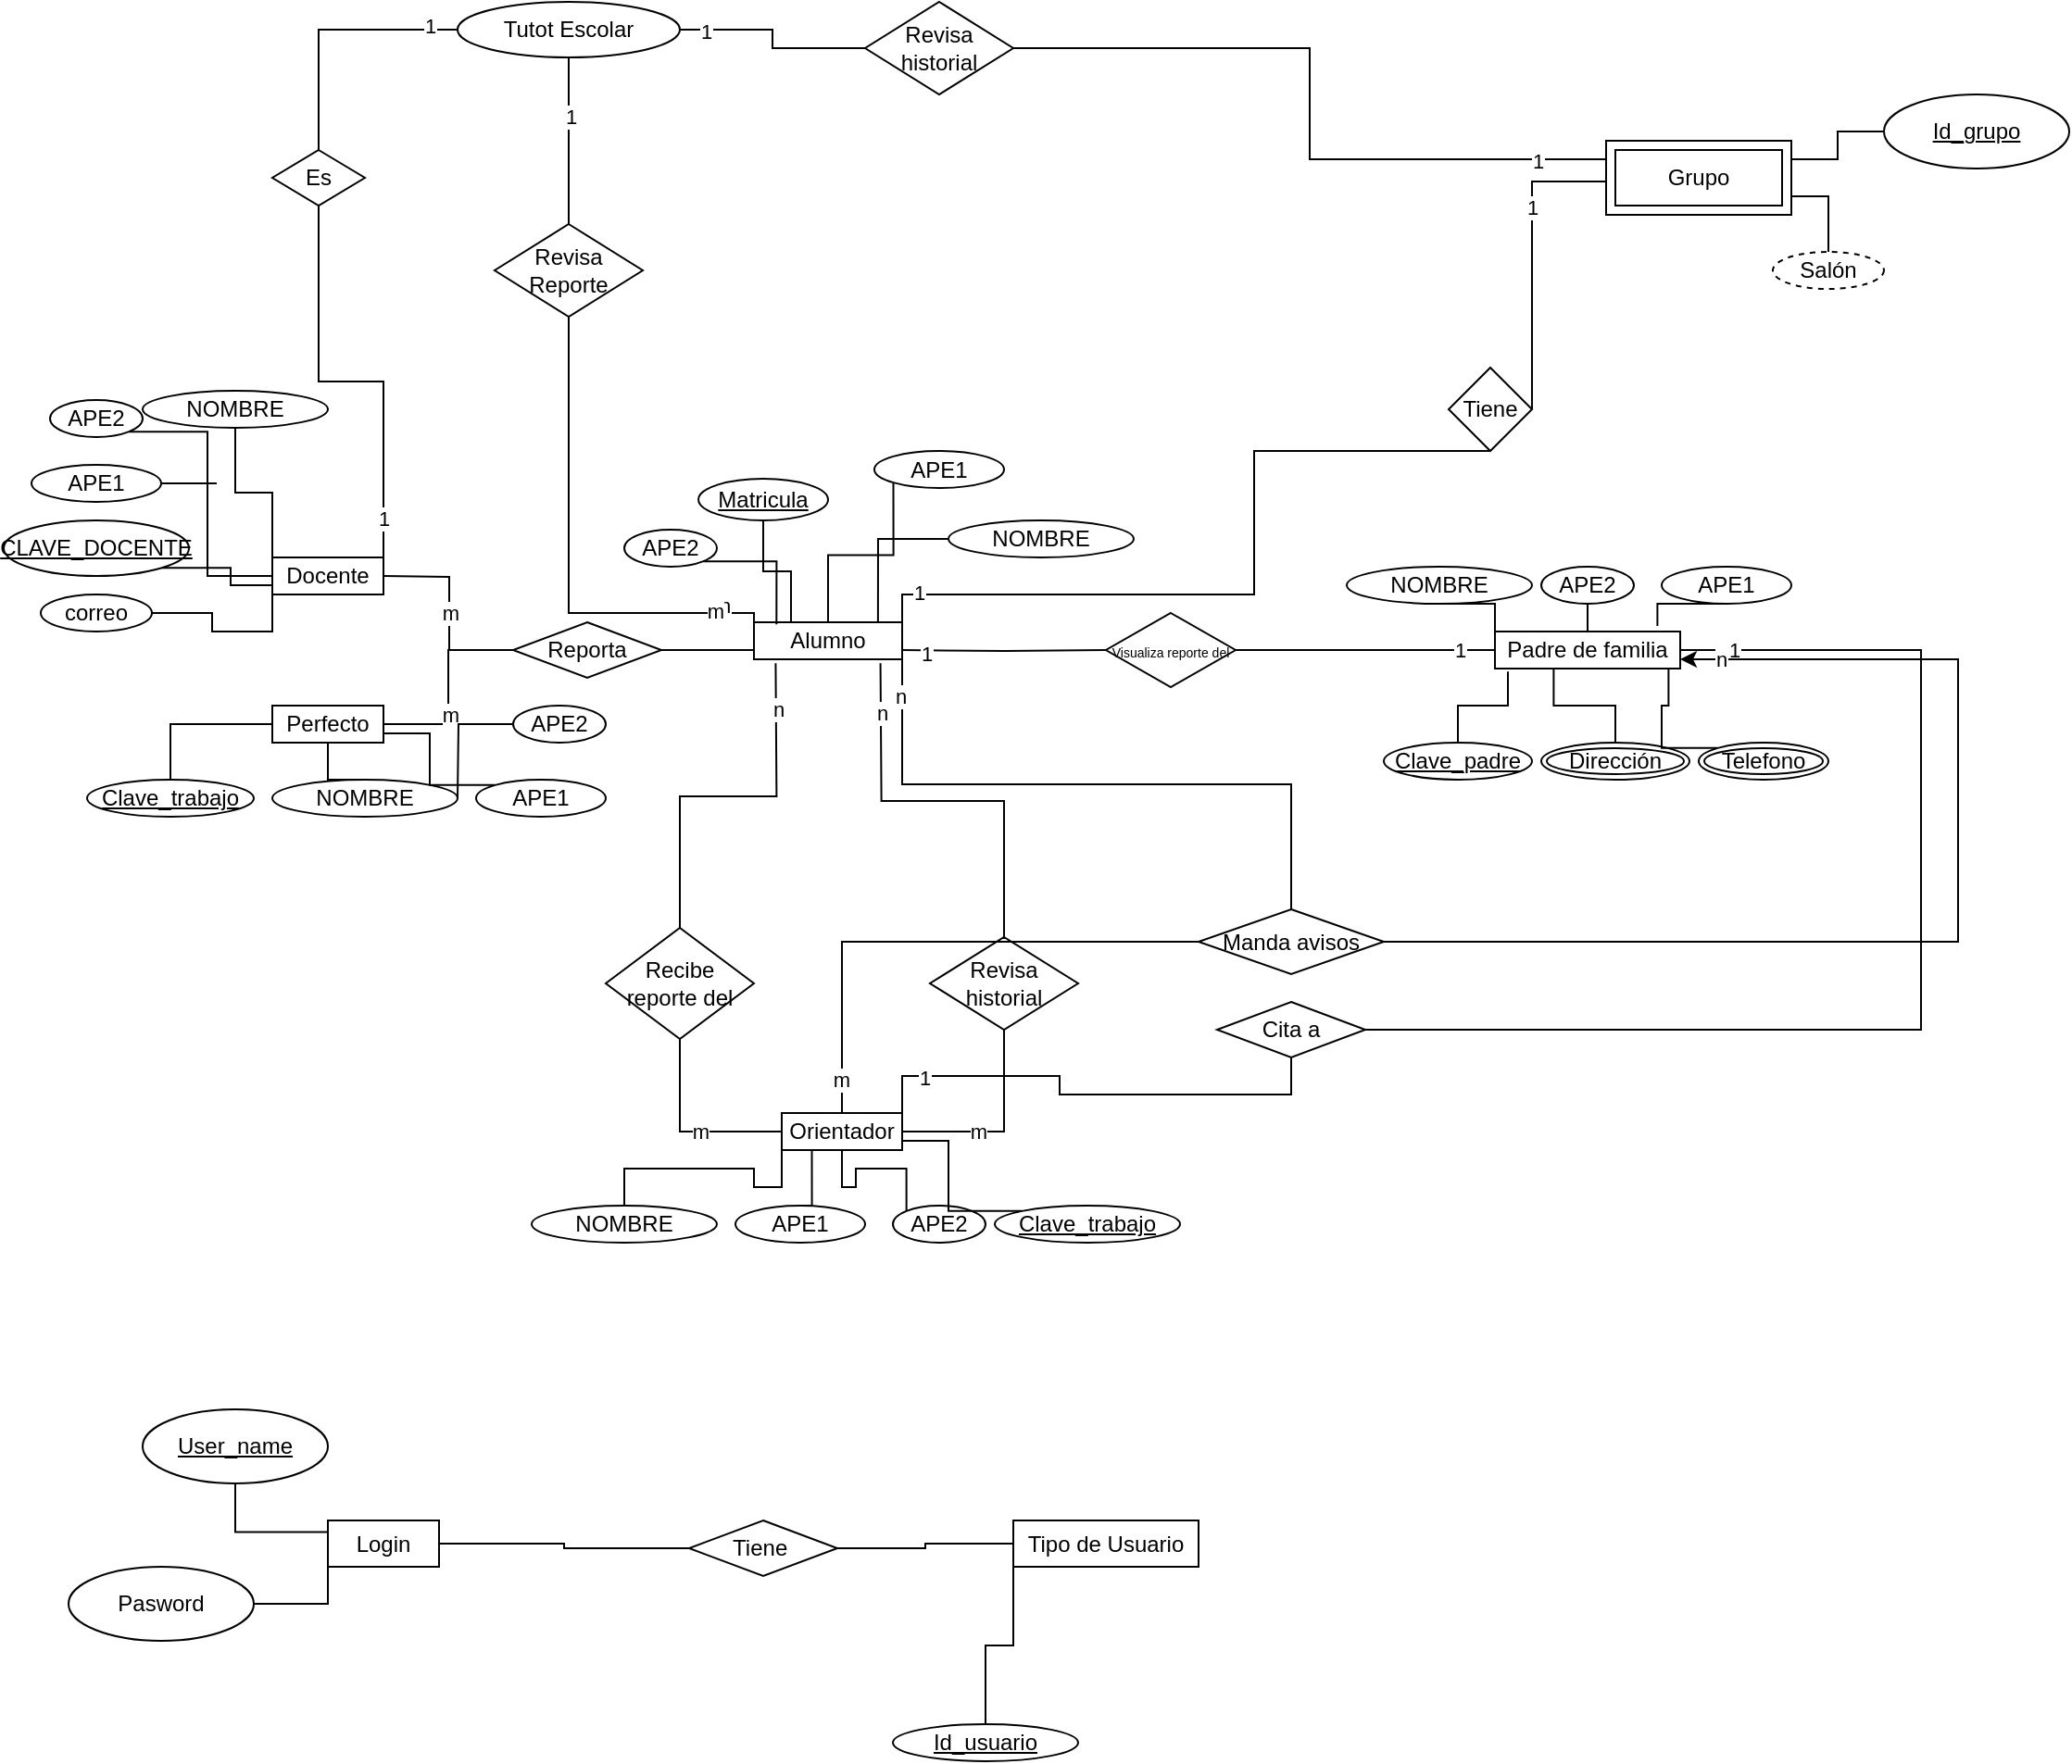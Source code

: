<mxfile version="21.2.1" type="github">
  <diagram id="R2lEEEUBdFMjLlhIrx00" name="Page-1">
    <mxGraphModel dx="1812" dy="1716" grid="1" gridSize="10" guides="1" tooltips="1" connect="1" arrows="1" fold="1" page="1" pageScale="1" pageWidth="850" pageHeight="1100" math="0" shadow="0" extFonts="Permanent Marker^https://fonts.googleapis.com/css?family=Permanent+Marker">
      <root>
        <mxCell id="0" />
        <mxCell id="1" parent="0" />
        <mxCell id="TIXlhMu91rHj0SqQOW6h-40" value="m" style="edgeStyle=orthogonalEdgeStyle;rounded=0;orthogonalLoop=1;jettySize=auto;html=1;exitX=1;exitY=0.5;exitDx=0;exitDy=0;entryX=0;entryY=0.5;entryDx=0;entryDy=0;endArrow=none;endFill=0;" edge="1" parent="1" target="TIXlhMu91rHj0SqQOW6h-2">
          <mxGeometry relative="1" as="geometry">
            <mxPoint x="120" y="80" as="sourcePoint" />
          </mxGeometry>
        </mxCell>
        <mxCell id="TIXlhMu91rHj0SqQOW6h-42" style="edgeStyle=orthogonalEdgeStyle;rounded=0;orthogonalLoop=1;jettySize=auto;html=1;exitX=1;exitY=0.5;exitDx=0;exitDy=0;entryX=0;entryY=0.5;entryDx=0;entryDy=0;endArrow=none;endFill=0;" edge="1" parent="1" source="TIXlhMu91rHj0SqQOW6h-2">
          <mxGeometry relative="1" as="geometry">
            <mxPoint x="320" y="120" as="targetPoint" />
          </mxGeometry>
        </mxCell>
        <mxCell id="TIXlhMu91rHj0SqQOW6h-2" value="Reporta" style="shape=rhombus;perimeter=rhombusPerimeter;whiteSpace=wrap;html=1;align=center;" vertex="1" parent="1">
          <mxGeometry x="190" y="105" width="80" height="30" as="geometry" />
        </mxCell>
        <mxCell id="TIXlhMu91rHj0SqQOW6h-47" style="edgeStyle=orthogonalEdgeStyle;rounded=0;orthogonalLoop=1;jettySize=auto;html=1;entryX=0;entryY=0.5;entryDx=0;entryDy=0;endArrow=none;endFill=0;" edge="1" parent="1" target="TIXlhMu91rHj0SqQOW6h-4">
          <mxGeometry relative="1" as="geometry">
            <mxPoint x="400" y="120" as="sourcePoint" />
          </mxGeometry>
        </mxCell>
        <mxCell id="TIXlhMu91rHj0SqQOW6h-89" value="1" style="edgeLabel;html=1;align=center;verticalAlign=middle;resizable=0;points=[];" vertex="1" connectable="0" parent="TIXlhMu91rHj0SqQOW6h-47">
          <mxGeometry x="-0.764" y="-2" relative="1" as="geometry">
            <mxPoint as="offset" />
          </mxGeometry>
        </mxCell>
        <mxCell id="TIXlhMu91rHj0SqQOW6h-52" style="edgeStyle=orthogonalEdgeStyle;rounded=0;orthogonalLoop=1;jettySize=auto;html=1;exitX=1;exitY=0.5;exitDx=0;exitDy=0;endArrow=none;endFill=0;" edge="1" parent="1" source="TIXlhMu91rHj0SqQOW6h-4" target="TIXlhMu91rHj0SqQOW6h-51">
          <mxGeometry relative="1" as="geometry" />
        </mxCell>
        <mxCell id="TIXlhMu91rHj0SqQOW6h-90" value="1" style="edgeLabel;html=1;align=center;verticalAlign=middle;resizable=0;points=[];" vertex="1" connectable="0" parent="TIXlhMu91rHj0SqQOW6h-52">
          <mxGeometry x="0.729" relative="1" as="geometry">
            <mxPoint as="offset" />
          </mxGeometry>
        </mxCell>
        <mxCell id="TIXlhMu91rHj0SqQOW6h-4" value="&lt;font style=&quot;font-size: 7px;&quot;&gt;Visualiza reporte del&lt;/font&gt;" style="rhombus;whiteSpace=wrap;html=1;" vertex="1" parent="1">
          <mxGeometry x="510" y="100" width="70" height="40" as="geometry" />
        </mxCell>
        <mxCell id="TIXlhMu91rHj0SqQOW6h-5" style="edgeStyle=orthogonalEdgeStyle;rounded=0;orthogonalLoop=1;jettySize=auto;html=1;exitX=0.5;exitY=1;exitDx=0;exitDy=0;" edge="1" parent="1" source="TIXlhMu91rHj0SqQOW6h-4" target="TIXlhMu91rHj0SqQOW6h-4">
          <mxGeometry relative="1" as="geometry" />
        </mxCell>
        <mxCell id="TIXlhMu91rHj0SqQOW6h-44" style="edgeStyle=orthogonalEdgeStyle;rounded=0;orthogonalLoop=1;jettySize=auto;html=1;exitX=0;exitY=0.5;exitDx=0;exitDy=0;entryX=0.5;entryY=1;entryDx=0;entryDy=0;endArrow=none;endFill=0;" edge="1" parent="1" source="TIXlhMu91rHj0SqQOW6h-53" target="TIXlhMu91rHj0SqQOW6h-8">
          <mxGeometry relative="1" as="geometry">
            <mxPoint x="320" y="385" as="sourcePoint" />
          </mxGeometry>
        </mxCell>
        <mxCell id="TIXlhMu91rHj0SqQOW6h-79" value="m" style="edgeLabel;html=1;align=center;verticalAlign=middle;resizable=0;points=[];" vertex="1" connectable="0" parent="TIXlhMu91rHj0SqQOW6h-44">
          <mxGeometry x="-0.162" relative="1" as="geometry">
            <mxPoint as="offset" />
          </mxGeometry>
        </mxCell>
        <mxCell id="TIXlhMu91rHj0SqQOW6h-45" style="edgeStyle=orthogonalEdgeStyle;rounded=0;orthogonalLoop=1;jettySize=auto;html=1;exitX=1;exitY=0.5;exitDx=0;exitDy=0;entryX=0.5;entryY=1;entryDx=0;entryDy=0;endArrow=none;endFill=0;" edge="1" parent="1" source="TIXlhMu91rHj0SqQOW6h-53" target="TIXlhMu91rHj0SqQOW6h-14">
          <mxGeometry relative="1" as="geometry">
            <mxPoint x="415" y="385" as="sourcePoint" />
          </mxGeometry>
        </mxCell>
        <mxCell id="TIXlhMu91rHj0SqQOW6h-80" value="m" style="edgeLabel;html=1;align=center;verticalAlign=middle;resizable=0;points=[];" vertex="1" connectable="0" parent="TIXlhMu91rHj0SqQOW6h-45">
          <mxGeometry x="-0.255" relative="1" as="geometry">
            <mxPoint as="offset" />
          </mxGeometry>
        </mxCell>
        <mxCell id="TIXlhMu91rHj0SqQOW6h-43" style="edgeStyle=orthogonalEdgeStyle;rounded=0;orthogonalLoop=1;jettySize=auto;html=1;exitX=0.5;exitY=0;exitDx=0;exitDy=0;entryX=0;entryY=1;entryDx=0;entryDy=0;endArrow=none;endFill=0;" edge="1" parent="1" source="TIXlhMu91rHj0SqQOW6h-8">
          <mxGeometry relative="1" as="geometry">
            <mxPoint x="331.716" y="127.071" as="targetPoint" />
          </mxGeometry>
        </mxCell>
        <mxCell id="TIXlhMu91rHj0SqQOW6h-78" value="n" style="edgeLabel;html=1;align=center;verticalAlign=middle;resizable=0;points=[];" vertex="1" connectable="0" parent="TIXlhMu91rHj0SqQOW6h-43">
          <mxGeometry x="0.744" y="-1" relative="1" as="geometry">
            <mxPoint as="offset" />
          </mxGeometry>
        </mxCell>
        <mxCell id="TIXlhMu91rHj0SqQOW6h-8" value="Recibe reporte del" style="rhombus;whiteSpace=wrap;html=1;" vertex="1" parent="1">
          <mxGeometry x="240" y="270" width="80" height="60" as="geometry" />
        </mxCell>
        <mxCell id="TIXlhMu91rHj0SqQOW6h-41" style="edgeStyle=orthogonalEdgeStyle;rounded=0;orthogonalLoop=1;jettySize=auto;html=1;entryX=0;entryY=0.5;entryDx=0;entryDy=0;endArrow=none;endFill=0;exitX=1;exitY=0.5;exitDx=0;exitDy=0;" edge="1" parent="1" source="TIXlhMu91rHj0SqQOW6h-48" target="TIXlhMu91rHj0SqQOW6h-2">
          <mxGeometry relative="1" as="geometry">
            <mxPoint x="140" y="160" as="sourcePoint" />
          </mxGeometry>
        </mxCell>
        <mxCell id="TIXlhMu91rHj0SqQOW6h-82" value="m" style="edgeLabel;html=1;align=center;verticalAlign=middle;resizable=0;points=[];" vertex="1" connectable="0" parent="TIXlhMu91rHj0SqQOW6h-41">
          <mxGeometry x="-0.273" y="-1" relative="1" as="geometry">
            <mxPoint as="offset" />
          </mxGeometry>
        </mxCell>
        <mxCell id="TIXlhMu91rHj0SqQOW6h-66" style="edgeStyle=orthogonalEdgeStyle;rounded=0;orthogonalLoop=1;jettySize=auto;html=1;exitX=1;exitY=0.5;exitDx=0;exitDy=0;entryX=0;entryY=0.5;entryDx=0;entryDy=0;endArrow=none;endFill=0;" edge="1" parent="1" source="TIXlhMu91rHj0SqQOW6h-11" target="TIXlhMu91rHj0SqQOW6h-17">
          <mxGeometry relative="1" as="geometry" />
        </mxCell>
        <mxCell id="TIXlhMu91rHj0SqQOW6h-73" value="1" style="edgeLabel;html=1;align=center;verticalAlign=middle;resizable=0;points=[];" vertex="1" connectable="0" parent="TIXlhMu91rHj0SqQOW6h-66">
          <mxGeometry x="-0.746" y="-1" relative="1" as="geometry">
            <mxPoint as="offset" />
          </mxGeometry>
        </mxCell>
        <mxCell id="TIXlhMu91rHj0SqQOW6h-83" style="edgeStyle=orthogonalEdgeStyle;rounded=0;orthogonalLoop=1;jettySize=auto;html=1;exitX=0.5;exitY=1;exitDx=0;exitDy=0;entryX=0.5;entryY=0;entryDx=0;entryDy=0;endArrow=none;endFill=0;" edge="1" parent="1" source="TIXlhMu91rHj0SqQOW6h-11" target="TIXlhMu91rHj0SqQOW6h-13">
          <mxGeometry relative="1" as="geometry" />
        </mxCell>
        <mxCell id="TIXlhMu91rHj0SqQOW6h-85" value="1" style="edgeLabel;html=1;align=center;verticalAlign=middle;resizable=0;points=[];" vertex="1" connectable="0" parent="TIXlhMu91rHj0SqQOW6h-83">
          <mxGeometry x="-0.289" y="1" relative="1" as="geometry">
            <mxPoint as="offset" />
          </mxGeometry>
        </mxCell>
        <mxCell id="TIXlhMu91rHj0SqQOW6h-11" value="Tutot Escolar" style="ellipse;whiteSpace=wrap;html=1;" vertex="1" parent="1">
          <mxGeometry x="160" y="-230" width="120" height="30" as="geometry" />
        </mxCell>
        <mxCell id="TIXlhMu91rHj0SqQOW6h-68" style="edgeStyle=orthogonalEdgeStyle;rounded=0;orthogonalLoop=1;jettySize=auto;html=1;exitX=0.5;exitY=0;exitDx=0;exitDy=0;entryX=0;entryY=0.5;entryDx=0;entryDy=0;endArrow=none;endFill=0;" edge="1" parent="1" source="TIXlhMu91rHj0SqQOW6h-12" target="TIXlhMu91rHj0SqQOW6h-11">
          <mxGeometry relative="1" as="geometry" />
        </mxCell>
        <mxCell id="TIXlhMu91rHj0SqQOW6h-75" value="1" style="edgeLabel;html=1;align=center;verticalAlign=middle;resizable=0;points=[];" vertex="1" connectable="0" parent="TIXlhMu91rHj0SqQOW6h-68">
          <mxGeometry x="0.786" y="2" relative="1" as="geometry">
            <mxPoint as="offset" />
          </mxGeometry>
        </mxCell>
        <mxCell id="TIXlhMu91rHj0SqQOW6h-12" value="Es" style="rhombus;whiteSpace=wrap;html=1;" vertex="1" parent="1">
          <mxGeometry x="60" y="-150" width="50" height="30" as="geometry" />
        </mxCell>
        <mxCell id="TIXlhMu91rHj0SqQOW6h-58" style="edgeStyle=orthogonalEdgeStyle;rounded=0;orthogonalLoop=1;jettySize=auto;html=1;exitX=0.5;exitY=1;exitDx=0;exitDy=0;entryX=0.1;entryY=0.05;entryDx=0;entryDy=0;entryPerimeter=0;endArrow=none;endFill=0;" edge="1" parent="1" source="TIXlhMu91rHj0SqQOW6h-13" target="TIXlhMu91rHj0SqQOW6h-50">
          <mxGeometry relative="1" as="geometry">
            <Array as="points">
              <mxPoint x="220" y="100" />
              <mxPoint x="320" y="100" />
              <mxPoint x="320" y="106" />
            </Array>
          </mxGeometry>
        </mxCell>
        <mxCell id="TIXlhMu91rHj0SqQOW6h-77" value="n" style="edgeLabel;html=1;align=center;verticalAlign=middle;resizable=0;points=[];" vertex="1" connectable="0" parent="TIXlhMu91rHj0SqQOW6h-58">
          <mxGeometry x="0.777" y="4" relative="1" as="geometry">
            <mxPoint as="offset" />
          </mxGeometry>
        </mxCell>
        <mxCell id="TIXlhMu91rHj0SqQOW6h-86" value="m" style="edgeLabel;html=1;align=center;verticalAlign=middle;resizable=0;points=[];" vertex="1" connectable="0" parent="TIXlhMu91rHj0SqQOW6h-58">
          <mxGeometry x="0.745" y="1" relative="1" as="geometry">
            <mxPoint as="offset" />
          </mxGeometry>
        </mxCell>
        <mxCell id="TIXlhMu91rHj0SqQOW6h-13" value="Revisa Reporte" style="rhombus;whiteSpace=wrap;html=1;" vertex="1" parent="1">
          <mxGeometry x="180" y="-110" width="80" height="50" as="geometry" />
        </mxCell>
        <mxCell id="TIXlhMu91rHj0SqQOW6h-46" style="edgeStyle=orthogonalEdgeStyle;rounded=0;orthogonalLoop=1;jettySize=auto;html=1;exitX=0.5;exitY=0;exitDx=0;exitDy=0;entryX=1;entryY=1;entryDx=0;entryDy=0;endArrow=none;endFill=0;" edge="1" parent="1" source="TIXlhMu91rHj0SqQOW6h-14">
          <mxGeometry relative="1" as="geometry">
            <mxPoint x="388.284" y="127.071" as="targetPoint" />
          </mxGeometry>
        </mxCell>
        <mxCell id="TIXlhMu91rHj0SqQOW6h-81" value="n" style="edgeLabel;html=1;align=center;verticalAlign=middle;resizable=0;points=[];" vertex="1" connectable="0" parent="TIXlhMu91rHj0SqQOW6h-46">
          <mxGeometry x="0.749" relative="1" as="geometry">
            <mxPoint as="offset" />
          </mxGeometry>
        </mxCell>
        <mxCell id="TIXlhMu91rHj0SqQOW6h-14" value="Revisa historial" style="rhombus;whiteSpace=wrap;html=1;" vertex="1" parent="1">
          <mxGeometry x="415" y="275" width="80" height="50" as="geometry" />
        </mxCell>
        <mxCell id="TIXlhMu91rHj0SqQOW6h-64" style="edgeStyle=orthogonalEdgeStyle;rounded=0;orthogonalLoop=1;jettySize=auto;html=1;exitX=1;exitY=0.5;exitDx=0;exitDy=0;entryX=0;entryY=0.5;entryDx=0;entryDy=0;endArrow=none;endFill=0;" edge="1" parent="1" source="TIXlhMu91rHj0SqQOW6h-15" target="TIXlhMu91rHj0SqQOW6h-161">
          <mxGeometry relative="1" as="geometry">
            <mxPoint x="768.52" y="-133.019" as="targetPoint" />
            <Array as="points">
              <mxPoint x="740" y="-133" />
              <mxPoint x="780" y="-133" />
            </Array>
          </mxGeometry>
        </mxCell>
        <mxCell id="TIXlhMu91rHj0SqQOW6h-88" value="1" style="edgeLabel;html=1;align=center;verticalAlign=middle;resizable=0;points=[];" vertex="1" connectable="0" parent="TIXlhMu91rHj0SqQOW6h-64">
          <mxGeometry x="0.327" relative="1" as="geometry">
            <mxPoint as="offset" />
          </mxGeometry>
        </mxCell>
        <mxCell id="TIXlhMu91rHj0SqQOW6h-15" value="Tiene" style="rhombus;whiteSpace=wrap;html=1;" vertex="1" parent="1">
          <mxGeometry x="695" y="-32.5" width="45" height="45" as="geometry" />
        </mxCell>
        <mxCell id="TIXlhMu91rHj0SqQOW6h-65" style="edgeStyle=orthogonalEdgeStyle;rounded=0;orthogonalLoop=1;jettySize=auto;html=1;exitX=1;exitY=0.5;exitDx=0;exitDy=0;entryX=0;entryY=0.25;entryDx=0;entryDy=0;endArrow=none;endFill=0;" edge="1" parent="1" source="TIXlhMu91rHj0SqQOW6h-17" target="TIXlhMu91rHj0SqQOW6h-161">
          <mxGeometry relative="1" as="geometry">
            <mxPoint x="768.52" y="-146.981" as="targetPoint" />
          </mxGeometry>
        </mxCell>
        <mxCell id="TIXlhMu91rHj0SqQOW6h-71" value="1" style="edgeLabel;html=1;align=center;verticalAlign=middle;resizable=0;points=[];" vertex="1" connectable="0" parent="TIXlhMu91rHj0SqQOW6h-65">
          <mxGeometry x="0.803" y="-1" relative="1" as="geometry">
            <mxPoint as="offset" />
          </mxGeometry>
        </mxCell>
        <mxCell id="TIXlhMu91rHj0SqQOW6h-17" value="Revisa historial" style="rhombus;whiteSpace=wrap;html=1;" vertex="1" parent="1">
          <mxGeometry x="380" y="-230" width="80" height="50" as="geometry" />
        </mxCell>
        <mxCell id="TIXlhMu91rHj0SqQOW6h-57" style="edgeStyle=orthogonalEdgeStyle;rounded=0;orthogonalLoop=1;jettySize=auto;html=1;exitX=1;exitY=0.5;exitDx=0;exitDy=0;endArrow=none;endFill=0;" edge="1" parent="1" source="TIXlhMu91rHj0SqQOW6h-20" target="TIXlhMu91rHj0SqQOW6h-55">
          <mxGeometry relative="1" as="geometry" />
        </mxCell>
        <mxCell id="TIXlhMu91rHj0SqQOW6h-20" value="Tiene&amp;nbsp;" style="rhombus;whiteSpace=wrap;html=1;" vertex="1" parent="1">
          <mxGeometry x="285" y="590" width="80" height="30" as="geometry" />
        </mxCell>
        <mxCell id="TIXlhMu91rHj0SqQOW6h-48" value="Perfecto" style="whiteSpace=wrap;html=1;align=center;" vertex="1" parent="1">
          <mxGeometry x="60" y="150" width="60" height="20" as="geometry" />
        </mxCell>
        <mxCell id="TIXlhMu91rHj0SqQOW6h-67" style="edgeStyle=orthogonalEdgeStyle;rounded=0;orthogonalLoop=1;jettySize=auto;html=1;exitX=1;exitY=0;exitDx=0;exitDy=0;entryX=0.5;entryY=1;entryDx=0;entryDy=0;endArrow=none;endFill=0;" edge="1" parent="1" source="TIXlhMu91rHj0SqQOW6h-49" target="TIXlhMu91rHj0SqQOW6h-12">
          <mxGeometry relative="1" as="geometry" />
        </mxCell>
        <mxCell id="TIXlhMu91rHj0SqQOW6h-74" value="1" style="edgeLabel;html=1;align=center;verticalAlign=middle;resizable=0;points=[];" vertex="1" connectable="0" parent="TIXlhMu91rHj0SqQOW6h-67">
          <mxGeometry x="-0.813" relative="1" as="geometry">
            <mxPoint as="offset" />
          </mxGeometry>
        </mxCell>
        <mxCell id="TIXlhMu91rHj0SqQOW6h-49" value="Docente" style="whiteSpace=wrap;html=1;align=center;" vertex="1" parent="1">
          <mxGeometry x="60" y="70" width="60" height="20" as="geometry" />
        </mxCell>
        <mxCell id="TIXlhMu91rHj0SqQOW6h-59" style="edgeStyle=orthogonalEdgeStyle;rounded=0;orthogonalLoop=1;jettySize=auto;html=1;exitX=1;exitY=0;exitDx=0;exitDy=0;entryX=0.5;entryY=1;entryDx=0;entryDy=0;endArrow=none;endFill=0;" edge="1" parent="1" source="TIXlhMu91rHj0SqQOW6h-50" target="TIXlhMu91rHj0SqQOW6h-15">
          <mxGeometry relative="1" as="geometry">
            <mxPoint x="500" y="-80" as="targetPoint" />
            <Array as="points">
              <mxPoint x="400" y="90" />
              <mxPoint x="590" y="90" />
              <mxPoint x="590" y="13" />
            </Array>
          </mxGeometry>
        </mxCell>
        <mxCell id="TIXlhMu91rHj0SqQOW6h-87" value="1" style="edgeLabel;html=1;align=center;verticalAlign=middle;resizable=0;points=[];" vertex="1" connectable="0" parent="TIXlhMu91rHj0SqQOW6h-59">
          <mxGeometry x="-0.885" y="1" relative="1" as="geometry">
            <mxPoint as="offset" />
          </mxGeometry>
        </mxCell>
        <mxCell id="TIXlhMu91rHj0SqQOW6h-50" value="Alumno" style="whiteSpace=wrap;html=1;align=center;" vertex="1" parent="1">
          <mxGeometry x="320" y="105" width="80" height="20" as="geometry" />
        </mxCell>
        <mxCell id="TIXlhMu91rHj0SqQOW6h-51" value="Padre de familia" style="whiteSpace=wrap;html=1;align=center;" vertex="1" parent="1">
          <mxGeometry x="720" y="110" width="100" height="20" as="geometry" />
        </mxCell>
        <mxCell id="TIXlhMu91rHj0SqQOW6h-144" style="edgeStyle=orthogonalEdgeStyle;rounded=0;orthogonalLoop=1;jettySize=auto;html=1;exitX=1;exitY=0;exitDx=0;exitDy=0;entryX=0.5;entryY=1;entryDx=0;entryDy=0;endArrow=none;endFill=0;" edge="1" parent="1" source="TIXlhMu91rHj0SqQOW6h-53" target="TIXlhMu91rHj0SqQOW6h-142">
          <mxGeometry relative="1" as="geometry" />
        </mxCell>
        <mxCell id="TIXlhMu91rHj0SqQOW6h-146" value="1" style="edgeLabel;html=1;align=center;verticalAlign=middle;resizable=0;points=[];" vertex="1" connectable="0" parent="TIXlhMu91rHj0SqQOW6h-144">
          <mxGeometry x="-0.745" y="-1" relative="1" as="geometry">
            <mxPoint x="-1" as="offset" />
          </mxGeometry>
        </mxCell>
        <mxCell id="TIXlhMu91rHj0SqQOW6h-148" style="edgeStyle=orthogonalEdgeStyle;rounded=0;orthogonalLoop=1;jettySize=auto;html=1;exitX=0.5;exitY=0;exitDx=0;exitDy=0;entryX=0;entryY=0.5;entryDx=0;entryDy=0;endArrow=none;endFill=0;" edge="1" parent="1" source="TIXlhMu91rHj0SqQOW6h-53" target="TIXlhMu91rHj0SqQOW6h-143">
          <mxGeometry relative="1" as="geometry">
            <Array as="points">
              <mxPoint x="368" y="277" />
            </Array>
          </mxGeometry>
        </mxCell>
        <mxCell id="TIXlhMu91rHj0SqQOW6h-151" value="m" style="edgeLabel;html=1;align=center;verticalAlign=middle;resizable=0;points=[];" vertex="1" connectable="0" parent="TIXlhMu91rHj0SqQOW6h-148">
          <mxGeometry x="-0.872" y="1" relative="1" as="geometry">
            <mxPoint as="offset" />
          </mxGeometry>
        </mxCell>
        <mxCell id="TIXlhMu91rHj0SqQOW6h-53" value="Orientador" style="whiteSpace=wrap;html=1;align=center;" vertex="1" parent="1">
          <mxGeometry x="335" y="370" width="65" height="20" as="geometry" />
        </mxCell>
        <mxCell id="TIXlhMu91rHj0SqQOW6h-56" style="edgeStyle=orthogonalEdgeStyle;rounded=0;orthogonalLoop=1;jettySize=auto;html=1;exitX=1;exitY=0.5;exitDx=0;exitDy=0;entryX=0;entryY=0.5;entryDx=0;entryDy=0;endArrow=none;endFill=0;" edge="1" parent="1" source="TIXlhMu91rHj0SqQOW6h-54" target="TIXlhMu91rHj0SqQOW6h-20">
          <mxGeometry relative="1" as="geometry" />
        </mxCell>
        <mxCell id="TIXlhMu91rHj0SqQOW6h-54" value="Login" style="whiteSpace=wrap;html=1;align=center;" vertex="1" parent="1">
          <mxGeometry x="90" y="590" width="60" height="25" as="geometry" />
        </mxCell>
        <mxCell id="TIXlhMu91rHj0SqQOW6h-55" value="Tipo de Usuario" style="whiteSpace=wrap;html=1;align=center;" vertex="1" parent="1">
          <mxGeometry x="460" y="590" width="100" height="25" as="geometry" />
        </mxCell>
        <mxCell id="TIXlhMu91rHj0SqQOW6h-99" style="edgeStyle=orthogonalEdgeStyle;rounded=0;orthogonalLoop=1;jettySize=auto;html=1;exitX=0.5;exitY=1;exitDx=0;exitDy=0;entryX=0;entryY=0;entryDx=0;entryDy=0;endArrow=none;endFill=0;" edge="1" parent="1" source="TIXlhMu91rHj0SqQOW6h-91" target="TIXlhMu91rHj0SqQOW6h-49">
          <mxGeometry relative="1" as="geometry" />
        </mxCell>
        <mxCell id="TIXlhMu91rHj0SqQOW6h-91" value="NOMBRE" style="ellipse;whiteSpace=wrap;html=1;align=center;" vertex="1" parent="1">
          <mxGeometry x="-10" y="-20" width="100" height="20" as="geometry" />
        </mxCell>
        <mxCell id="TIXlhMu91rHj0SqQOW6h-100" style="edgeStyle=orthogonalEdgeStyle;rounded=0;orthogonalLoop=1;jettySize=auto;html=1;exitX=1;exitY=1;exitDx=0;exitDy=0;entryX=0;entryY=0.5;entryDx=0;entryDy=0;endArrow=none;endFill=0;" edge="1" parent="1" source="TIXlhMu91rHj0SqQOW6h-92" target="TIXlhMu91rHj0SqQOW6h-49">
          <mxGeometry relative="1" as="geometry" />
        </mxCell>
        <mxCell id="TIXlhMu91rHj0SqQOW6h-92" value="APE2" style="ellipse;whiteSpace=wrap;html=1;align=center;" vertex="1" parent="1">
          <mxGeometry x="-60" y="-15" width="50" height="20" as="geometry" />
        </mxCell>
        <mxCell id="TIXlhMu91rHj0SqQOW6h-101" style="edgeStyle=orthogonalEdgeStyle;rounded=0;orthogonalLoop=1;jettySize=auto;html=1;exitX=1;exitY=0.5;exitDx=0;exitDy=0;endArrow=none;endFill=0;" edge="1" parent="1" source="TIXlhMu91rHj0SqQOW6h-93">
          <mxGeometry relative="1" as="geometry">
            <mxPoint x="30" y="30" as="targetPoint" />
          </mxGeometry>
        </mxCell>
        <mxCell id="TIXlhMu91rHj0SqQOW6h-93" value="APE1" style="ellipse;whiteSpace=wrap;html=1;align=center;" vertex="1" parent="1">
          <mxGeometry x="-70" y="20" width="70" height="20" as="geometry" />
        </mxCell>
        <mxCell id="TIXlhMu91rHj0SqQOW6h-94" style="edgeStyle=orthogonalEdgeStyle;rounded=0;orthogonalLoop=1;jettySize=auto;html=1;exitX=0.5;exitY=1;exitDx=0;exitDy=0;" edge="1" parent="1" source="TIXlhMu91rHj0SqQOW6h-91" target="TIXlhMu91rHj0SqQOW6h-91">
          <mxGeometry relative="1" as="geometry" />
        </mxCell>
        <mxCell id="TIXlhMu91rHj0SqQOW6h-102" style="edgeStyle=orthogonalEdgeStyle;rounded=0;orthogonalLoop=1;jettySize=auto;html=1;exitX=1;exitY=1;exitDx=0;exitDy=0;entryX=0;entryY=0.75;entryDx=0;entryDy=0;endArrow=none;endFill=0;" edge="1" parent="1" source="TIXlhMu91rHj0SqQOW6h-95" target="TIXlhMu91rHj0SqQOW6h-49">
          <mxGeometry relative="1" as="geometry" />
        </mxCell>
        <mxCell id="TIXlhMu91rHj0SqQOW6h-95" value="CLAVE_DOCENTE" style="ellipse;whiteSpace=wrap;html=1;align=center;fontStyle=4;" vertex="1" parent="1">
          <mxGeometry x="-85" y="50" width="100" height="30" as="geometry" />
        </mxCell>
        <mxCell id="TIXlhMu91rHj0SqQOW6h-103" style="edgeStyle=orthogonalEdgeStyle;rounded=0;orthogonalLoop=1;jettySize=auto;html=1;exitX=1;exitY=0.5;exitDx=0;exitDy=0;entryX=0;entryY=1;entryDx=0;entryDy=0;endArrow=none;endFill=0;" edge="1" parent="1" source="TIXlhMu91rHj0SqQOW6h-96" target="TIXlhMu91rHj0SqQOW6h-49">
          <mxGeometry relative="1" as="geometry" />
        </mxCell>
        <mxCell id="TIXlhMu91rHj0SqQOW6h-96" value="correo" style="ellipse;whiteSpace=wrap;html=1;align=center;" vertex="1" parent="1">
          <mxGeometry x="-65" y="90" width="60" height="20" as="geometry" />
        </mxCell>
        <mxCell id="TIXlhMu91rHj0SqQOW6h-132" style="edgeStyle=orthogonalEdgeStyle;rounded=0;orthogonalLoop=1;jettySize=auto;html=1;exitX=0.5;exitY=1;exitDx=0;exitDy=0;entryX=0;entryY=0;entryDx=0;entryDy=0;endArrow=none;endFill=0;" edge="1" parent="1" source="TIXlhMu91rHj0SqQOW6h-105" target="TIXlhMu91rHj0SqQOW6h-51">
          <mxGeometry relative="1" as="geometry" />
        </mxCell>
        <mxCell id="TIXlhMu91rHj0SqQOW6h-105" value="NOMBRE" style="ellipse;whiteSpace=wrap;html=1;align=center;" vertex="1" parent="1">
          <mxGeometry x="640" y="75" width="100" height="20" as="geometry" />
        </mxCell>
        <mxCell id="TIXlhMu91rHj0SqQOW6h-128" style="edgeStyle=orthogonalEdgeStyle;rounded=0;orthogonalLoop=1;jettySize=auto;html=1;exitX=0.5;exitY=0;exitDx=0;exitDy=0;entryX=0;entryY=1;entryDx=0;entryDy=0;endArrow=none;endFill=0;" edge="1" parent="1" source="TIXlhMu91rHj0SqQOW6h-106" target="TIXlhMu91rHj0SqQOW6h-53">
          <mxGeometry relative="1" as="geometry" />
        </mxCell>
        <mxCell id="TIXlhMu91rHj0SqQOW6h-106" value="NOMBRE" style="ellipse;whiteSpace=wrap;html=1;align=center;" vertex="1" parent="1">
          <mxGeometry x="200" y="420" width="100" height="20" as="geometry" />
        </mxCell>
        <mxCell id="TIXlhMu91rHj0SqQOW6h-122" style="edgeStyle=orthogonalEdgeStyle;rounded=0;orthogonalLoop=1;jettySize=auto;html=1;exitX=0.5;exitY=0;exitDx=0;exitDy=0;entryX=0.5;entryY=1;entryDx=0;entryDy=0;endArrow=none;endFill=0;" edge="1" parent="1" source="TIXlhMu91rHj0SqQOW6h-107" target="TIXlhMu91rHj0SqQOW6h-48">
          <mxGeometry relative="1" as="geometry" />
        </mxCell>
        <mxCell id="TIXlhMu91rHj0SqQOW6h-107" value="NOMBRE" style="ellipse;whiteSpace=wrap;html=1;align=center;" vertex="1" parent="1">
          <mxGeometry x="60" y="190" width="100" height="20" as="geometry" />
        </mxCell>
        <mxCell id="TIXlhMu91rHj0SqQOW6h-159" style="edgeStyle=orthogonalEdgeStyle;rounded=0;orthogonalLoop=1;jettySize=auto;html=1;exitX=0;exitY=0.5;exitDx=0;exitDy=0;entryX=0.837;entryY=0.017;entryDx=0;entryDy=0;entryPerimeter=0;endArrow=none;endFill=0;" edge="1" parent="1" source="TIXlhMu91rHj0SqQOW6h-108" target="TIXlhMu91rHj0SqQOW6h-50">
          <mxGeometry relative="1" as="geometry" />
        </mxCell>
        <mxCell id="TIXlhMu91rHj0SqQOW6h-108" value="NOMBRE" style="ellipse;whiteSpace=wrap;html=1;align=center;" vertex="1" parent="1">
          <mxGeometry x="425" y="50" width="100" height="20" as="geometry" />
        </mxCell>
        <mxCell id="TIXlhMu91rHj0SqQOW6h-156" style="edgeStyle=orthogonalEdgeStyle;rounded=0;orthogonalLoop=1;jettySize=auto;html=1;exitX=1;exitY=1;exitDx=0;exitDy=0;entryX=0.152;entryY=0.054;entryDx=0;entryDy=0;entryPerimeter=0;endArrow=none;endFill=0;" edge="1" parent="1" source="TIXlhMu91rHj0SqQOW6h-109" target="TIXlhMu91rHj0SqQOW6h-50">
          <mxGeometry relative="1" as="geometry" />
        </mxCell>
        <mxCell id="TIXlhMu91rHj0SqQOW6h-109" value="APE2" style="ellipse;whiteSpace=wrap;html=1;align=center;" vertex="1" parent="1">
          <mxGeometry x="250" y="55" width="50" height="20" as="geometry" />
        </mxCell>
        <mxCell id="TIXlhMu91rHj0SqQOW6h-133" style="edgeStyle=orthogonalEdgeStyle;rounded=0;orthogonalLoop=1;jettySize=auto;html=1;exitX=0.5;exitY=1;exitDx=0;exitDy=0;entryX=0.5;entryY=0;entryDx=0;entryDy=0;endArrow=none;endFill=0;" edge="1" parent="1" source="TIXlhMu91rHj0SqQOW6h-111" target="TIXlhMu91rHj0SqQOW6h-51">
          <mxGeometry relative="1" as="geometry" />
        </mxCell>
        <mxCell id="TIXlhMu91rHj0SqQOW6h-111" value="APE2" style="ellipse;whiteSpace=wrap;html=1;align=center;" vertex="1" parent="1">
          <mxGeometry x="745" y="75" width="50" height="20" as="geometry" />
        </mxCell>
        <mxCell id="TIXlhMu91rHj0SqQOW6h-130" style="edgeStyle=orthogonalEdgeStyle;rounded=0;orthogonalLoop=1;jettySize=auto;html=1;exitX=0;exitY=0;exitDx=0;exitDy=0;entryX=0.5;entryY=1;entryDx=0;entryDy=0;endArrow=none;endFill=0;" edge="1" parent="1" source="TIXlhMu91rHj0SqQOW6h-112" target="TIXlhMu91rHj0SqQOW6h-53">
          <mxGeometry relative="1" as="geometry" />
        </mxCell>
        <mxCell id="TIXlhMu91rHj0SqQOW6h-112" value="APE2" style="ellipse;whiteSpace=wrap;html=1;align=center;" vertex="1" parent="1">
          <mxGeometry x="395" y="420" width="50" height="20" as="geometry" />
        </mxCell>
        <mxCell id="TIXlhMu91rHj0SqQOW6h-125" style="edgeStyle=orthogonalEdgeStyle;rounded=0;orthogonalLoop=1;jettySize=auto;html=1;exitX=0;exitY=0.5;exitDx=0;exitDy=0;endArrow=none;endFill=0;" edge="1" parent="1" source="TIXlhMu91rHj0SqQOW6h-113">
          <mxGeometry relative="1" as="geometry">
            <mxPoint x="160" y="200" as="targetPoint" />
          </mxGeometry>
        </mxCell>
        <mxCell id="TIXlhMu91rHj0SqQOW6h-113" value="APE2" style="ellipse;whiteSpace=wrap;html=1;align=center;" vertex="1" parent="1">
          <mxGeometry x="190" y="150" width="50" height="20" as="geometry" />
        </mxCell>
        <mxCell id="TIXlhMu91rHj0SqQOW6h-134" style="edgeStyle=orthogonalEdgeStyle;rounded=0;orthogonalLoop=1;jettySize=auto;html=1;exitX=0.5;exitY=1;exitDx=0;exitDy=0;entryX=0.877;entryY=-0.15;entryDx=0;entryDy=0;entryPerimeter=0;endArrow=none;endFill=0;" edge="1" parent="1" source="TIXlhMu91rHj0SqQOW6h-115" target="TIXlhMu91rHj0SqQOW6h-51">
          <mxGeometry relative="1" as="geometry" />
        </mxCell>
        <mxCell id="TIXlhMu91rHj0SqQOW6h-115" value="APE1" style="ellipse;whiteSpace=wrap;html=1;align=center;" vertex="1" parent="1">
          <mxGeometry x="810" y="75" width="70" height="20" as="geometry" />
        </mxCell>
        <mxCell id="TIXlhMu91rHj0SqQOW6h-129" style="edgeStyle=orthogonalEdgeStyle;rounded=0;orthogonalLoop=1;jettySize=auto;html=1;exitX=0.5;exitY=0;exitDx=0;exitDy=0;entryX=0.25;entryY=1;entryDx=0;entryDy=0;endArrow=none;endFill=0;" edge="1" parent="1" source="TIXlhMu91rHj0SqQOW6h-116" target="TIXlhMu91rHj0SqQOW6h-53">
          <mxGeometry relative="1" as="geometry" />
        </mxCell>
        <mxCell id="TIXlhMu91rHj0SqQOW6h-116" value="APE1" style="ellipse;whiteSpace=wrap;html=1;align=center;" vertex="1" parent="1">
          <mxGeometry x="310" y="420" width="70" height="20" as="geometry" />
        </mxCell>
        <mxCell id="TIXlhMu91rHj0SqQOW6h-158" style="edgeStyle=orthogonalEdgeStyle;rounded=0;orthogonalLoop=1;jettySize=auto;html=1;exitX=0;exitY=1;exitDx=0;exitDy=0;entryX=0.5;entryY=0;entryDx=0;entryDy=0;endArrow=none;endFill=0;" edge="1" parent="1" source="TIXlhMu91rHj0SqQOW6h-117" target="TIXlhMu91rHj0SqQOW6h-50">
          <mxGeometry relative="1" as="geometry" />
        </mxCell>
        <mxCell id="TIXlhMu91rHj0SqQOW6h-117" value="APE1" style="ellipse;whiteSpace=wrap;html=1;align=center;" vertex="1" parent="1">
          <mxGeometry x="385" y="12.5" width="70" height="20" as="geometry" />
        </mxCell>
        <mxCell id="TIXlhMu91rHj0SqQOW6h-124" style="edgeStyle=orthogonalEdgeStyle;rounded=0;orthogonalLoop=1;jettySize=auto;html=1;exitX=0;exitY=0;exitDx=0;exitDy=0;entryX=1;entryY=0.75;entryDx=0;entryDy=0;endArrow=none;endFill=0;" edge="1" parent="1" source="TIXlhMu91rHj0SqQOW6h-118" target="TIXlhMu91rHj0SqQOW6h-48">
          <mxGeometry relative="1" as="geometry" />
        </mxCell>
        <mxCell id="TIXlhMu91rHj0SqQOW6h-118" value="APE1" style="ellipse;whiteSpace=wrap;html=1;align=center;" vertex="1" parent="1">
          <mxGeometry x="170" y="190" width="70" height="20" as="geometry" />
        </mxCell>
        <mxCell id="TIXlhMu91rHj0SqQOW6h-121" style="edgeStyle=orthogonalEdgeStyle;rounded=0;orthogonalLoop=1;jettySize=auto;html=1;exitX=0.5;exitY=0;exitDx=0;exitDy=0;entryX=0;entryY=0.5;entryDx=0;entryDy=0;endArrow=none;endFill=0;" edge="1" parent="1" source="TIXlhMu91rHj0SqQOW6h-120" target="TIXlhMu91rHj0SqQOW6h-48">
          <mxGeometry relative="1" as="geometry" />
        </mxCell>
        <mxCell id="TIXlhMu91rHj0SqQOW6h-120" value="Clave_trabajo" style="ellipse;whiteSpace=wrap;html=1;align=center;fontStyle=4;" vertex="1" parent="1">
          <mxGeometry x="-40" y="190" width="90" height="20" as="geometry" />
        </mxCell>
        <mxCell id="TIXlhMu91rHj0SqQOW6h-131" style="edgeStyle=orthogonalEdgeStyle;rounded=0;orthogonalLoop=1;jettySize=auto;html=1;exitX=0;exitY=0;exitDx=0;exitDy=0;entryX=1;entryY=0.75;entryDx=0;entryDy=0;endArrow=none;endFill=0;" edge="1" parent="1" source="TIXlhMu91rHj0SqQOW6h-127" target="TIXlhMu91rHj0SqQOW6h-53">
          <mxGeometry relative="1" as="geometry" />
        </mxCell>
        <mxCell id="TIXlhMu91rHj0SqQOW6h-127" value="Clave_trabajo" style="ellipse;whiteSpace=wrap;html=1;align=center;fontStyle=4;" vertex="1" parent="1">
          <mxGeometry x="450" y="420" width="100" height="20" as="geometry" />
        </mxCell>
        <mxCell id="TIXlhMu91rHj0SqQOW6h-136" style="edgeStyle=orthogonalEdgeStyle;rounded=0;orthogonalLoop=1;jettySize=auto;html=1;exitX=0.5;exitY=0;exitDx=0;exitDy=0;entryX=0.07;entryY=1.083;entryDx=0;entryDy=0;entryPerimeter=0;endArrow=none;endFill=0;" edge="1" parent="1" source="TIXlhMu91rHj0SqQOW6h-135" target="TIXlhMu91rHj0SqQOW6h-51">
          <mxGeometry relative="1" as="geometry" />
        </mxCell>
        <mxCell id="TIXlhMu91rHj0SqQOW6h-135" value="Clave_padre" style="ellipse;whiteSpace=wrap;html=1;align=center;fontStyle=4;" vertex="1" parent="1">
          <mxGeometry x="660" y="170" width="80" height="20" as="geometry" />
        </mxCell>
        <mxCell id="TIXlhMu91rHj0SqQOW6h-138" style="edgeStyle=orthogonalEdgeStyle;rounded=0;orthogonalLoop=1;jettySize=auto;html=1;entryX=0.317;entryY=0.983;entryDx=0;entryDy=0;entryPerimeter=0;endArrow=none;endFill=0;" edge="1" parent="1" source="TIXlhMu91rHj0SqQOW6h-137" target="TIXlhMu91rHj0SqQOW6h-51">
          <mxGeometry relative="1" as="geometry" />
        </mxCell>
        <mxCell id="TIXlhMu91rHj0SqQOW6h-137" value="Dirección" style="ellipse;shape=doubleEllipse;margin=3;whiteSpace=wrap;html=1;align=center;" vertex="1" parent="1">
          <mxGeometry x="745" y="170" width="80" height="20" as="geometry" />
        </mxCell>
        <mxCell id="TIXlhMu91rHj0SqQOW6h-141" style="edgeStyle=orthogonalEdgeStyle;rounded=0;orthogonalLoop=1;jettySize=auto;html=1;exitX=0;exitY=0;exitDx=0;exitDy=0;entryX=0.937;entryY=0.983;entryDx=0;entryDy=0;entryPerimeter=0;endArrow=none;endFill=0;" edge="1" parent="1" source="TIXlhMu91rHj0SqQOW6h-139" target="TIXlhMu91rHj0SqQOW6h-51">
          <mxGeometry relative="1" as="geometry" />
        </mxCell>
        <mxCell id="TIXlhMu91rHj0SqQOW6h-139" value="Telefono" style="ellipse;shape=doubleEllipse;margin=3;whiteSpace=wrap;html=1;align=center;" vertex="1" parent="1">
          <mxGeometry x="830" y="170" width="70" height="20" as="geometry" />
        </mxCell>
        <mxCell id="TIXlhMu91rHj0SqQOW6h-145" style="edgeStyle=orthogonalEdgeStyle;rounded=0;orthogonalLoop=1;jettySize=auto;html=1;exitX=1;exitY=0.5;exitDx=0;exitDy=0;entryX=1;entryY=0.75;entryDx=0;entryDy=0;endArrow=none;endFill=0;" edge="1" parent="1" source="TIXlhMu91rHj0SqQOW6h-142" target="TIXlhMu91rHj0SqQOW6h-51">
          <mxGeometry relative="1" as="geometry">
            <mxPoint x="940" y="120" as="targetPoint" />
            <Array as="points">
              <mxPoint x="950" y="325" />
              <mxPoint x="950" y="120" />
              <mxPoint x="820" y="120" />
            </Array>
          </mxGeometry>
        </mxCell>
        <mxCell id="TIXlhMu91rHj0SqQOW6h-147" value="1" style="edgeLabel;html=1;align=center;verticalAlign=middle;resizable=0;points=[];" vertex="1" connectable="0" parent="TIXlhMu91rHj0SqQOW6h-145">
          <mxGeometry x="0.894" relative="1" as="geometry">
            <mxPoint as="offset" />
          </mxGeometry>
        </mxCell>
        <mxCell id="TIXlhMu91rHj0SqQOW6h-142" value="Cita a" style="shape=rhombus;perimeter=rhombusPerimeter;whiteSpace=wrap;html=1;align=center;" vertex="1" parent="1">
          <mxGeometry x="570" y="310" width="80" height="30" as="geometry" />
        </mxCell>
        <mxCell id="TIXlhMu91rHj0SqQOW6h-149" style="edgeStyle=orthogonalEdgeStyle;rounded=0;orthogonalLoop=1;jettySize=auto;html=1;exitX=0.5;exitY=0;exitDx=0;exitDy=0;entryX=1;entryY=1;entryDx=0;entryDy=0;endArrow=none;endFill=0;" edge="1" parent="1" source="TIXlhMu91rHj0SqQOW6h-143" target="TIXlhMu91rHj0SqQOW6h-50">
          <mxGeometry relative="1" as="geometry" />
        </mxCell>
        <mxCell id="TIXlhMu91rHj0SqQOW6h-150" value="n" style="edgeLabel;html=1;align=center;verticalAlign=middle;resizable=0;points=[];" vertex="1" connectable="0" parent="TIXlhMu91rHj0SqQOW6h-149">
          <mxGeometry x="0.884" y="1" relative="1" as="geometry">
            <mxPoint as="offset" />
          </mxGeometry>
        </mxCell>
        <mxCell id="TIXlhMu91rHj0SqQOW6h-152" style="edgeStyle=orthogonalEdgeStyle;rounded=0;orthogonalLoop=1;jettySize=auto;html=1;exitX=1;exitY=0.5;exitDx=0;exitDy=0;entryX=1;entryY=0.75;entryDx=0;entryDy=0;" edge="1" parent="1" source="TIXlhMu91rHj0SqQOW6h-143" target="TIXlhMu91rHj0SqQOW6h-51">
          <mxGeometry relative="1" as="geometry">
            <mxPoint x="970" y="110" as="targetPoint" />
            <Array as="points">
              <mxPoint x="970" y="278" />
              <mxPoint x="970" y="125" />
            </Array>
          </mxGeometry>
        </mxCell>
        <mxCell id="TIXlhMu91rHj0SqQOW6h-153" value="n" style="edgeLabel;html=1;align=center;verticalAlign=middle;resizable=0;points=[];" vertex="1" connectable="0" parent="TIXlhMu91rHj0SqQOW6h-152">
          <mxGeometry x="0.93" relative="1" as="geometry">
            <mxPoint as="offset" />
          </mxGeometry>
        </mxCell>
        <mxCell id="TIXlhMu91rHj0SqQOW6h-143" value="Manda avisos" style="shape=rhombus;perimeter=rhombusPerimeter;whiteSpace=wrap;html=1;align=center;" vertex="1" parent="1">
          <mxGeometry x="560" y="260" width="100" height="35" as="geometry" />
        </mxCell>
        <mxCell id="TIXlhMu91rHj0SqQOW6h-157" style="edgeStyle=orthogonalEdgeStyle;rounded=0;orthogonalLoop=1;jettySize=auto;html=1;exitX=0.5;exitY=1;exitDx=0;exitDy=0;entryX=0.25;entryY=0;entryDx=0;entryDy=0;endArrow=none;endFill=0;" edge="1" parent="1" source="TIXlhMu91rHj0SqQOW6h-155" target="TIXlhMu91rHj0SqQOW6h-50">
          <mxGeometry relative="1" as="geometry" />
        </mxCell>
        <mxCell id="TIXlhMu91rHj0SqQOW6h-155" value="Matricula" style="ellipse;whiteSpace=wrap;html=1;align=center;fontStyle=4;" vertex="1" parent="1">
          <mxGeometry x="290" y="27.5" width="70" height="22.5" as="geometry" />
        </mxCell>
        <mxCell id="TIXlhMu91rHj0SqQOW6h-162" style="edgeStyle=orthogonalEdgeStyle;rounded=0;orthogonalLoop=1;jettySize=auto;html=1;entryX=1;entryY=0.75;entryDx=0;entryDy=0;endArrow=none;endFill=0;" edge="1" parent="1" source="TIXlhMu91rHj0SqQOW6h-160" target="TIXlhMu91rHj0SqQOW6h-161">
          <mxGeometry relative="1" as="geometry" />
        </mxCell>
        <mxCell id="TIXlhMu91rHj0SqQOW6h-160" value="Salón" style="ellipse;whiteSpace=wrap;html=1;align=center;dashed=1;" vertex="1" parent="1">
          <mxGeometry x="870" y="-95" width="60" height="20" as="geometry" />
        </mxCell>
        <mxCell id="TIXlhMu91rHj0SqQOW6h-161" value="Grupo" style="shape=ext;margin=3;double=1;whiteSpace=wrap;html=1;align=center;" vertex="1" parent="1">
          <mxGeometry x="780" y="-155" width="100" height="40" as="geometry" />
        </mxCell>
        <mxCell id="TIXlhMu91rHj0SqQOW6h-164" style="edgeStyle=orthogonalEdgeStyle;rounded=0;orthogonalLoop=1;jettySize=auto;html=1;exitX=0.5;exitY=1;exitDx=0;exitDy=0;" edge="1" parent="1" source="TIXlhMu91rHj0SqQOW6h-20" target="TIXlhMu91rHj0SqQOW6h-20">
          <mxGeometry relative="1" as="geometry" />
        </mxCell>
        <mxCell id="TIXlhMu91rHj0SqQOW6h-166" style="edgeStyle=orthogonalEdgeStyle;rounded=0;orthogonalLoop=1;jettySize=auto;html=1;entryX=0;entryY=0.25;entryDx=0;entryDy=0;endArrow=none;endFill=0;" edge="1" parent="1" source="TIXlhMu91rHj0SqQOW6h-165" target="TIXlhMu91rHj0SqQOW6h-54">
          <mxGeometry relative="1" as="geometry" />
        </mxCell>
        <mxCell id="TIXlhMu91rHj0SqQOW6h-165" value="User_name" style="ellipse;whiteSpace=wrap;html=1;align=center;fontStyle=4;" vertex="1" parent="1">
          <mxGeometry x="-10" y="530" width="100" height="40" as="geometry" />
        </mxCell>
        <mxCell id="TIXlhMu91rHj0SqQOW6h-168" style="edgeStyle=orthogonalEdgeStyle;rounded=0;orthogonalLoop=1;jettySize=auto;html=1;entryX=0;entryY=1;entryDx=0;entryDy=0;endArrow=none;endFill=0;" edge="1" parent="1" source="TIXlhMu91rHj0SqQOW6h-167" target="TIXlhMu91rHj0SqQOW6h-54">
          <mxGeometry relative="1" as="geometry" />
        </mxCell>
        <mxCell id="TIXlhMu91rHj0SqQOW6h-167" value="Pasword" style="ellipse;whiteSpace=wrap;html=1;align=center;" vertex="1" parent="1">
          <mxGeometry x="-50" y="615" width="100" height="40" as="geometry" />
        </mxCell>
        <mxCell id="TIXlhMu91rHj0SqQOW6h-170" style="edgeStyle=orthogonalEdgeStyle;rounded=0;orthogonalLoop=1;jettySize=auto;html=1;exitX=0.5;exitY=0;exitDx=0;exitDy=0;entryX=0;entryY=1;entryDx=0;entryDy=0;endArrow=none;endFill=0;" edge="1" parent="1" source="TIXlhMu91rHj0SqQOW6h-169" target="TIXlhMu91rHj0SqQOW6h-55">
          <mxGeometry relative="1" as="geometry" />
        </mxCell>
        <mxCell id="TIXlhMu91rHj0SqQOW6h-169" value="Id_usuario" style="ellipse;whiteSpace=wrap;html=1;align=center;fontStyle=4;" vertex="1" parent="1">
          <mxGeometry x="395" y="700" width="100" height="20" as="geometry" />
        </mxCell>
        <mxCell id="TIXlhMu91rHj0SqQOW6h-172" style="edgeStyle=orthogonalEdgeStyle;rounded=0;orthogonalLoop=1;jettySize=auto;html=1;entryX=1;entryY=0.25;entryDx=0;entryDy=0;endArrow=none;endFill=0;" edge="1" parent="1" source="TIXlhMu91rHj0SqQOW6h-171" target="TIXlhMu91rHj0SqQOW6h-161">
          <mxGeometry relative="1" as="geometry" />
        </mxCell>
        <mxCell id="TIXlhMu91rHj0SqQOW6h-171" value="Id_grupo" style="ellipse;whiteSpace=wrap;html=1;align=center;fontStyle=4;" vertex="1" parent="1">
          <mxGeometry x="930" y="-180" width="100" height="40" as="geometry" />
        </mxCell>
      </root>
    </mxGraphModel>
  </diagram>
</mxfile>

